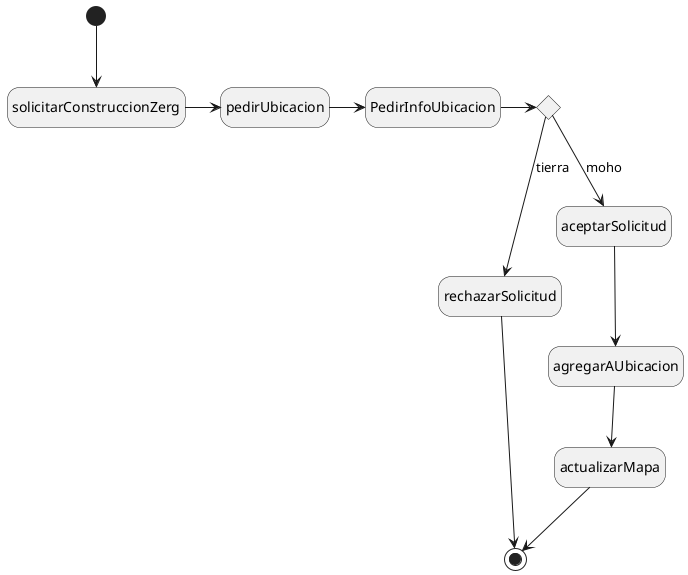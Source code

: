 @startuml
hide empty description
[*] --> solicitarConstruccionZerg
solicitarConstruccionZerg -> pedirUbicacion
pedirUbicacion -> PedirInfoUbicacion
state c <<choice>>
PedirInfoUbicacion -> c
c --> rechazarSolicitud : tierra
rechazarSolicitud --> [*]
c --> aceptarSolicitud : moho
aceptarSolicitud --> agregarAUbicacion
agregarAUbicacion --> actualizarMapa
actualizarMapa -->[*]


@enduml